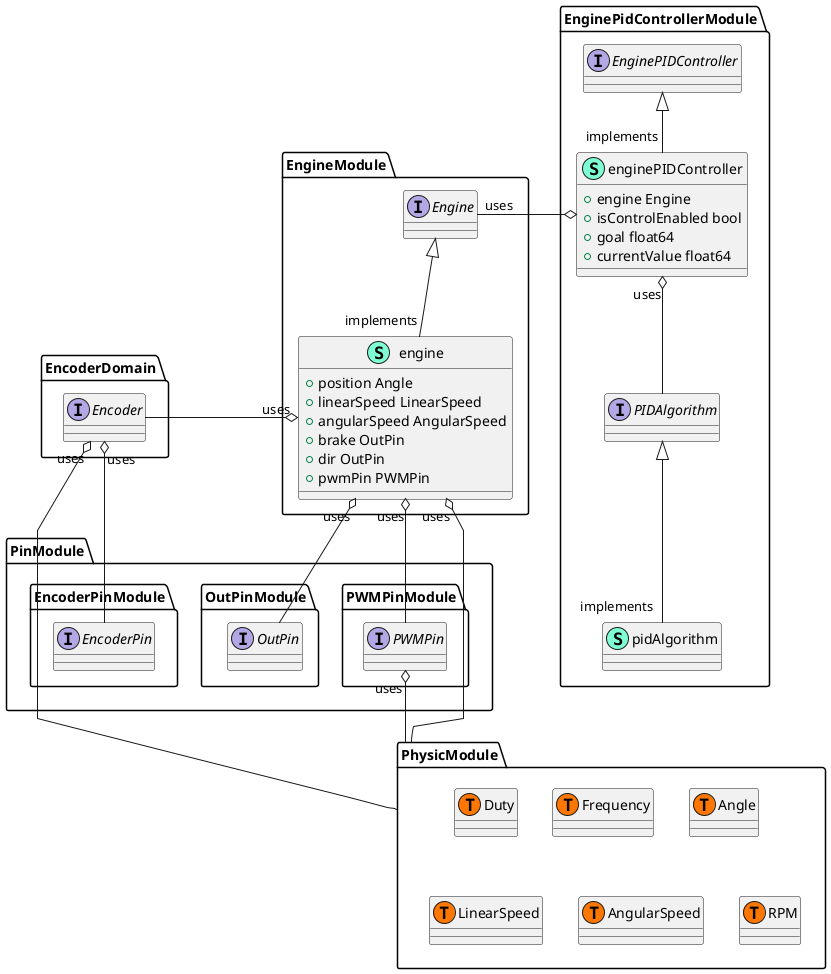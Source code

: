 @startuml

skinparam linetype polyline

' Horizontal lines: -->, <--, <-->
' Vertical lines: ->, <-, <->

namespace EngineModule {
    interface Engine  {
        }

        class engine << (S,Aquamarine) >> {
            + position Angle
            + linearSpeed LinearSpeed
            + angularSpeed AngularSpeed
            + brake OutPin
            + dir OutPin
            + pwmPin PWMPin
        }

}
"EngineModule.Engine" <|-- "implements""EngineModule.engine"
"EngineModule.engine""uses" o- "EncoderDomain.Encoder"
"EngineModule.engine""uses" o-- "PhysicModule"



namespace EncoderDomain{
        interface Encoder  {
        }
}
"EncoderDomain.Encoder""uses" o-- "PhysicModule"


namespace PinModule {
    namespace EncoderPinModule{
        interface EncoderPin  {
        }
        "EncoderDomain.Encoder""uses" o-- "PinModule.EncoderPinModule.EncoderPin"
    }
    namespace OutPinModule{
        interface OutPin  {
        }
        "EngineModule.engine""uses" o-- "PinModule.OutPinModule.OutPin"
    }
    namespace PWMPinModule{
        interface PWMPin  {
        }
        "EngineModule.engine""uses" o-- "PinModule.PWMPinModule.PWMPin"

    }
}
"PinModule.PWMPinModule.PWMPin""uses" o-- "PhysicModule"
namespace PhysicModule{
    class PhysicModule.Duty << (T, #FF7700) >>  {
    }
    class PhysicModule.Frequency << (T, #FF7700) >>  {
    }
    class PhysicModule.Angle << (T, #FF7700) >>  {
    }
    class PhysicModule.LinearSpeed << (T, #FF7700) >>  {
    }
    class PhysicModule.AngularSpeed << (T, #FF7700) >>  {
    }
    class PhysicModule.RPM << (T, #FF7700) >>  {
    }
}
'
'"__builtin__.int32" #.. "alias of""PhysicModule.Duty"
'"__builtin__.int64" #.. "alias of""PhysicModule.Frequency"
'"__builtin__.int64" #.. "alias of""PhysicModule.Angle"
'"__builtin__.int64" #.. "alias of""PhysicModule.LinearSpeed"
'"__builtin__.int64" #.. "alias of""PhysicModule.AngularSpeed"



namespace EnginePidControllerModule{
    interface EnginePIDController  {

    }

    class enginePIDController << (S,Aquamarine) >> {
        + engine Engine
        + isControlEnabled bool
        + goal float64
        + currentValue float64
    }
    interface PIDAlgorithm  {

    }
    class pidAlgorithm << (S,Aquamarine) >> {

    }
}

"EnginePidControllerModule.enginePIDController" o- "uses""EngineModule.Engine"
"EnginePidControllerModule.EnginePIDController" <|-- "implements""EnginePidControllerModule.enginePIDController"
"EnginePidControllerModule.enginePIDController""uses" o-- "EnginePidControllerModule.PIDAlgorithm"
"EnginePidControllerModule.PIDAlgorithm" <|-- "implements""EnginePidControllerModule.pidAlgorithm"

@enduml
